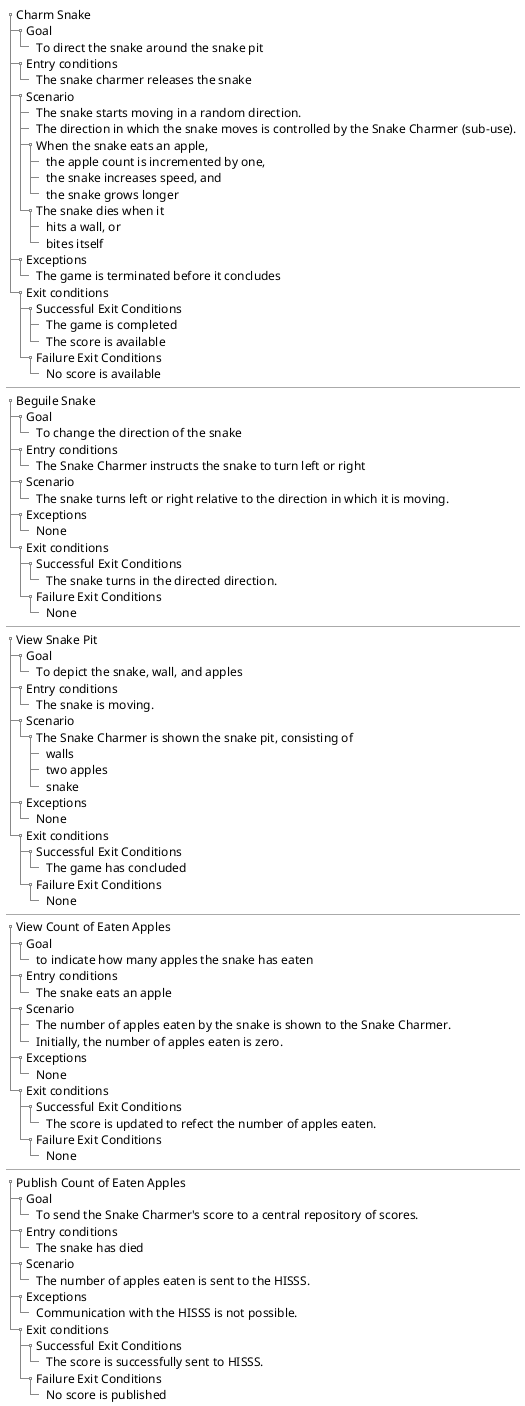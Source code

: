 @startsalt
{
{T
+ Charm Snake
++  Goal
+++ To direct the snake around the snake pit
++ Entry conditions
+++ The snake charmer releases the snake
++ Scenario
+++ The snake starts moving in a random direction.
+++ The direction in which the snake moves is controlled by the Snake Charmer (sub-use).
+++ When the snake eats an apple,
++++ the apple count is incremented by one,
++++ the snake increases speed, and
++++ the snake grows longer
+++ The snake dies when it
++++ hits a wall, or
++++ bites itself
++ Exceptions
+++ The game is terminated before it concludes
++ Exit conditions
+++ Successful Exit Conditions
++++ The game is completed
++++ The score is available
+++ Failure Exit Conditions
++++ No score is available
}
---
{T
+ Beguile Snake
++  Goal
+++ To change the direction of the snake
++ Entry conditions
+++ The Snake Charmer instructs the snake to turn left or right
++ Scenario
+++ The snake turns left or right relative to the direction in which it is moving.
++ Exceptions
+++ None
++ Exit conditions
+++ Successful Exit Conditions
++++ The snake turns in the directed direction.
+++ Failure Exit Conditions
++++ None
}
---
{T
+ View Snake Pit
++  Goal
+++ To depict the snake, wall, and apples
++ Entry conditions
+++ The snake is moving.
++ Scenario
+++ The Snake Charmer is shown the snake pit, consisting of
++++ walls
++++ two apples
++++ snake
++ Exceptions
+++ None
++ Exit conditions
+++ Successful Exit Conditions
++++ The game has concluded
+++ Failure Exit Conditions
++++ None
}
---
{T
+ View Count of Eaten Apples
++  Goal
+++ to indicate how many apples the snake has eaten
++ Entry conditions
+++ The snake eats an apple
++ Scenario
+++ The number of apples eaten by the snake is shown to the Snake Charmer.
+++ Initially, the number of apples eaten is zero.
++ Exceptions
+++ None
++ Exit conditions
+++ Successful Exit Conditions
++++ The score is updated to refect the number of apples eaten.
+++ Failure Exit Conditions
++++ None
}
---
{T
+ Publish Count of Eaten Apples
++  Goal
+++ To send the Snake Charmer's score to a central repository of scores.
++ Entry conditions
+++ The snake has died
++ Scenario
+++ The number of apples eaten is sent to the HISSS.
++ Exceptions
+++ Communication with the HISSS is not possible.
++ Exit conditions
+++ Successful Exit Conditions
++++ The score is successfully sent to HISSS.
+++ Failure Exit Conditions
++++ No score is published
}

}
@endsalt